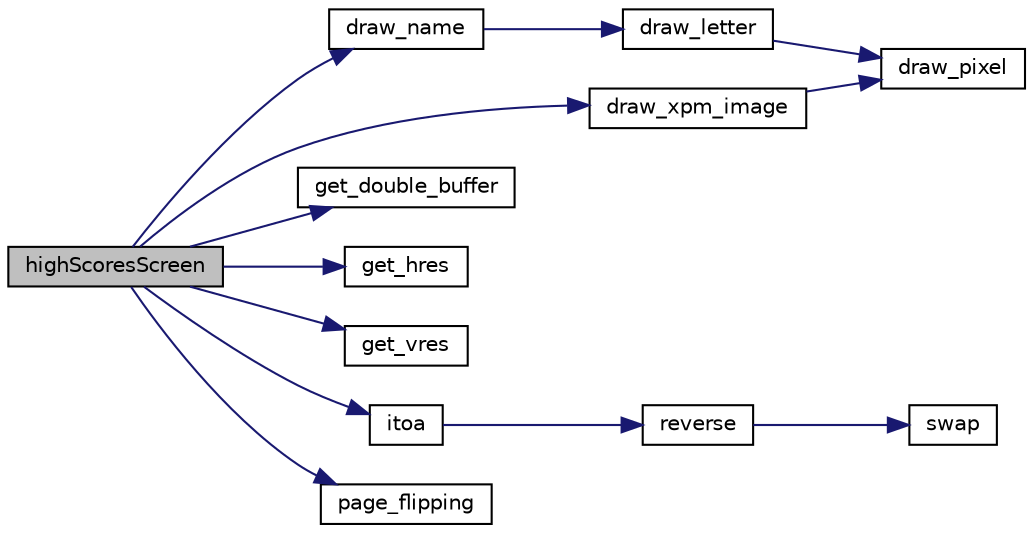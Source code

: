 digraph "highScoresScreen"
{
 // LATEX_PDF_SIZE
  edge [fontname="Helvetica",fontsize="10",labelfontname="Helvetica",labelfontsize="10"];
  node [fontname="Helvetica",fontsize="10",shape=record];
  rankdir="LR";
  Node1 [label="highScoresScreen",height=0.2,width=0.4,color="black", fillcolor="grey75", style="filled", fontcolor="black",tooltip="Show a screen with the highest scores (top 5)"];
  Node1 -> Node2 [color="midnightblue",fontsize="10",style="solid",fontname="Helvetica"];
  Node2 [label="draw_name",height=0.2,width=0.4,color="black", fillcolor="white", style="filled",URL="$vc_8c.html#a87ed620696016e546afba21d658621d8",tooltip="Draws the name of a player (username)"];
  Node2 -> Node3 [color="midnightblue",fontsize="10",style="solid",fontname="Helvetica"];
  Node3 [label="draw_letter",height=0.2,width=0.4,color="black", fillcolor="white", style="filled",URL="$vc_8c.html#afbd4aed1170f23b5f48dddd79a957b33",tooltip="Draws a letter on the screen."];
  Node3 -> Node4 [color="midnightblue",fontsize="10",style="solid",fontname="Helvetica"];
  Node4 [label="draw_pixel",height=0.2,width=0.4,color="black", fillcolor="white", style="filled",URL="$vc_8c.html#a82c7d64d78290967cdb6c47aefe16b78",tooltip="Draw a pixel on the screen."];
  Node1 -> Node5 [color="midnightblue",fontsize="10",style="solid",fontname="Helvetica"];
  Node5 [label="draw_xpm_image",height=0.2,width=0.4,color="black", fillcolor="white", style="filled",URL="$vc_8c.html#a0cf63b55241db8e042bd55d93901566d",tooltip="Draws an XPM on the screen at specified coordinates."];
  Node5 -> Node4 [color="midnightblue",fontsize="10",style="solid",fontname="Helvetica"];
  Node1 -> Node6 [color="midnightblue",fontsize="10",style="solid",fontname="Helvetica"];
  Node6 [label="get_double_buffer",height=0.2,width=0.4,color="black", fillcolor="white", style="filled",URL="$vc_8c.html#a55c5883685bf347fccf094f10aa399e8",tooltip="Get double buffer."];
  Node1 -> Node7 [color="midnightblue",fontsize="10",style="solid",fontname="Helvetica"];
  Node7 [label="get_hres",height=0.2,width=0.4,color="black", fillcolor="white", style="filled",URL="$vc_8c.html#a10e416c59639a7f6b6f9f8f020fdb8d0",tooltip="Get horizontal resolution."];
  Node1 -> Node8 [color="midnightblue",fontsize="10",style="solid",fontname="Helvetica"];
  Node8 [label="get_vres",height=0.2,width=0.4,color="black", fillcolor="white", style="filled",URL="$vc_8c.html#a1c1b9a9c811575beb06fc355241ef17d",tooltip="Get vertical resolution."];
  Node1 -> Node9 [color="midnightblue",fontsize="10",style="solid",fontname="Helvetica"];
  Node9 [label="itoa",height=0.2,width=0.4,color="black", fillcolor="white", style="filled",URL="$sentences_8c.html#a7e23ebebd89544f52813761ecd3aba09",tooltip="Implement itoa() from C - convert a value in a specific base to an array of chars."];
  Node9 -> Node10 [color="midnightblue",fontsize="10",style="solid",fontname="Helvetica"];
  Node10 [label="reverse",height=0.2,width=0.4,color="black", fillcolor="white", style="filled",URL="$sentences_8c.html#ac8a933084935cebe42203f95291c8834",tooltip="Reverse buffer[i..j] - auxiliar function for itoa()"];
  Node10 -> Node11 [color="midnightblue",fontsize="10",style="solid",fontname="Helvetica"];
  Node11 [label="swap",height=0.2,width=0.4,color="black", fillcolor="white", style="filled",URL="$sentences_8c.html#a5caa2956a259c15d67de63fcddff3e57",tooltip="Swap two chars."];
  Node1 -> Node12 [color="midnightblue",fontsize="10",style="solid",fontname="Helvetica"];
  Node12 [label="page_flipping",height=0.2,width=0.4,color="black", fillcolor="white", style="filled",URL="$vc_8c.html#a243163f132ab9dce6b21d946df703fd4",tooltip="Perform page flipping - copy contents of the double buffer to the first buffer."];
}

